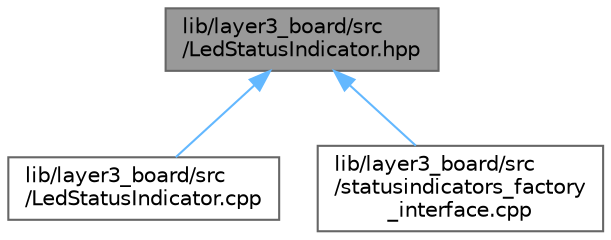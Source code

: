 digraph "lib/layer3_board/src/LedStatusIndicator.hpp"
{
 // LATEX_PDF_SIZE
  bgcolor="transparent";
  edge [fontname=Helvetica,fontsize=10,labelfontname=Helvetica,labelfontsize=10];
  node [fontname=Helvetica,fontsize=10,shape=box,height=0.2,width=0.4];
  Node1 [id="Node000001",label="lib/layer3_board/src\l/LedStatusIndicator.hpp",height=0.2,width=0.4,color="gray40", fillcolor="grey60", style="filled", fontcolor="black",tooltip=" "];
  Node1 -> Node2 [id="edge1_Node000001_Node000002",dir="back",color="steelblue1",style="solid",tooltip=" "];
  Node2 [id="Node000002",label="lib/layer3_board/src\l/LedStatusIndicator.cpp",height=0.2,width=0.4,color="grey40", fillcolor="white", style="filled",URL="$LedStatusIndicator_8cpp.xhtml",tooltip=" "];
  Node1 -> Node3 [id="edge2_Node000001_Node000003",dir="back",color="steelblue1",style="solid",tooltip=" "];
  Node3 [id="Node000003",label="lib/layer3_board/src\l/statusindicators_factory\l_interface.cpp",height=0.2,width=0.4,color="grey40", fillcolor="white", style="filled",URL="$statusindicators__factory__interface_8cpp.xhtml",tooltip=" "];
}
